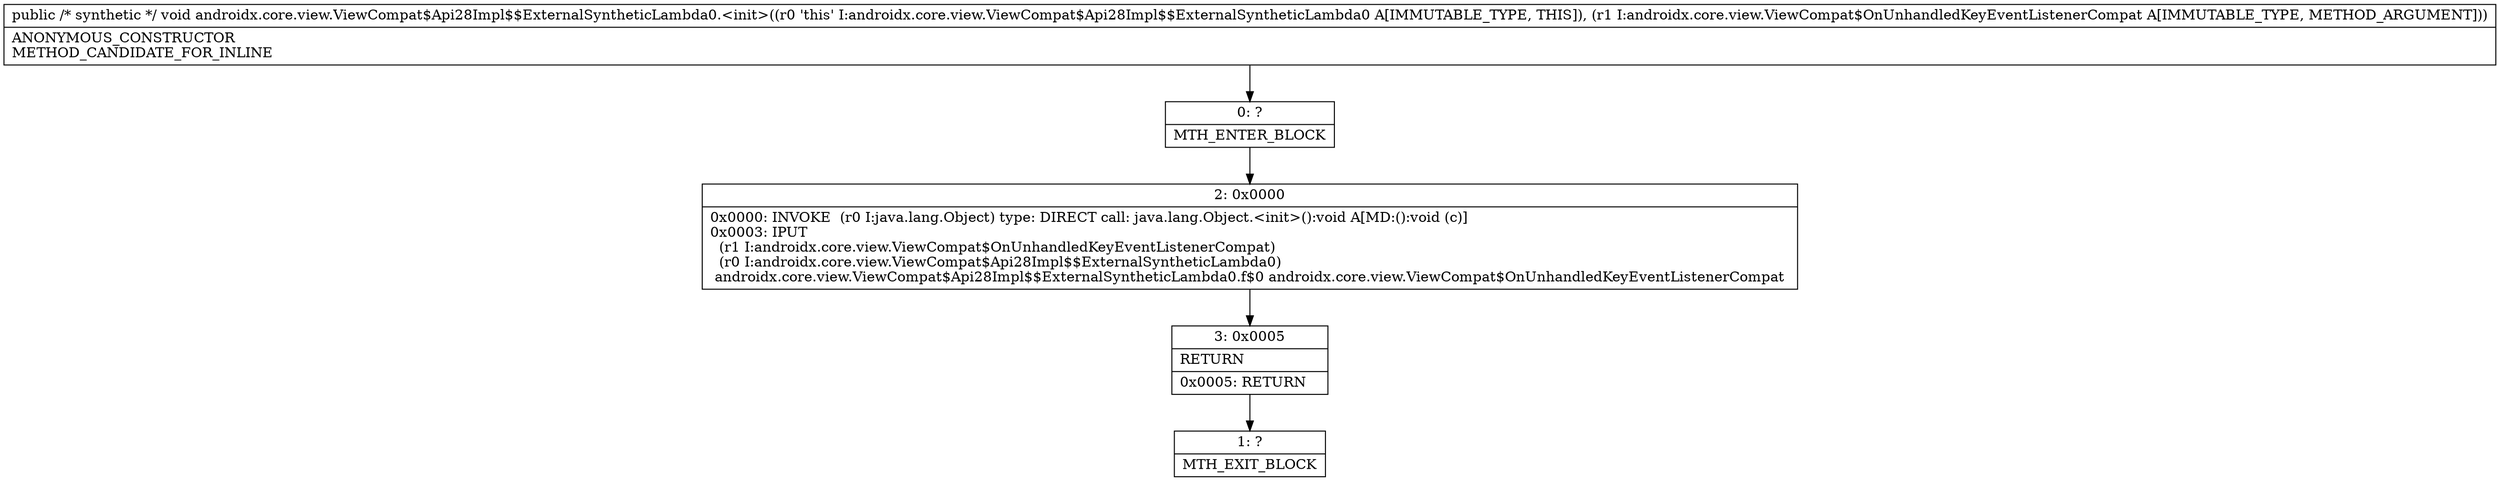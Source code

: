 digraph "CFG forandroidx.core.view.ViewCompat$Api28Impl$$ExternalSyntheticLambda0.\<init\>(Landroidx\/core\/view\/ViewCompat$OnUnhandledKeyEventListenerCompat;)V" {
Node_0 [shape=record,label="{0\:\ ?|MTH_ENTER_BLOCK\l}"];
Node_2 [shape=record,label="{2\:\ 0x0000|0x0000: INVOKE  (r0 I:java.lang.Object) type: DIRECT call: java.lang.Object.\<init\>():void A[MD:():void (c)]\l0x0003: IPUT  \l  (r1 I:androidx.core.view.ViewCompat$OnUnhandledKeyEventListenerCompat)\l  (r0 I:androidx.core.view.ViewCompat$Api28Impl$$ExternalSyntheticLambda0)\l androidx.core.view.ViewCompat$Api28Impl$$ExternalSyntheticLambda0.f$0 androidx.core.view.ViewCompat$OnUnhandledKeyEventListenerCompat \l}"];
Node_3 [shape=record,label="{3\:\ 0x0005|RETURN\l|0x0005: RETURN   \l}"];
Node_1 [shape=record,label="{1\:\ ?|MTH_EXIT_BLOCK\l}"];
MethodNode[shape=record,label="{public \/* synthetic *\/ void androidx.core.view.ViewCompat$Api28Impl$$ExternalSyntheticLambda0.\<init\>((r0 'this' I:androidx.core.view.ViewCompat$Api28Impl$$ExternalSyntheticLambda0 A[IMMUTABLE_TYPE, THIS]), (r1 I:androidx.core.view.ViewCompat$OnUnhandledKeyEventListenerCompat A[IMMUTABLE_TYPE, METHOD_ARGUMENT]))  | ANONYMOUS_CONSTRUCTOR\lMETHOD_CANDIDATE_FOR_INLINE\l}"];
MethodNode -> Node_0;Node_0 -> Node_2;
Node_2 -> Node_3;
Node_3 -> Node_1;
}

